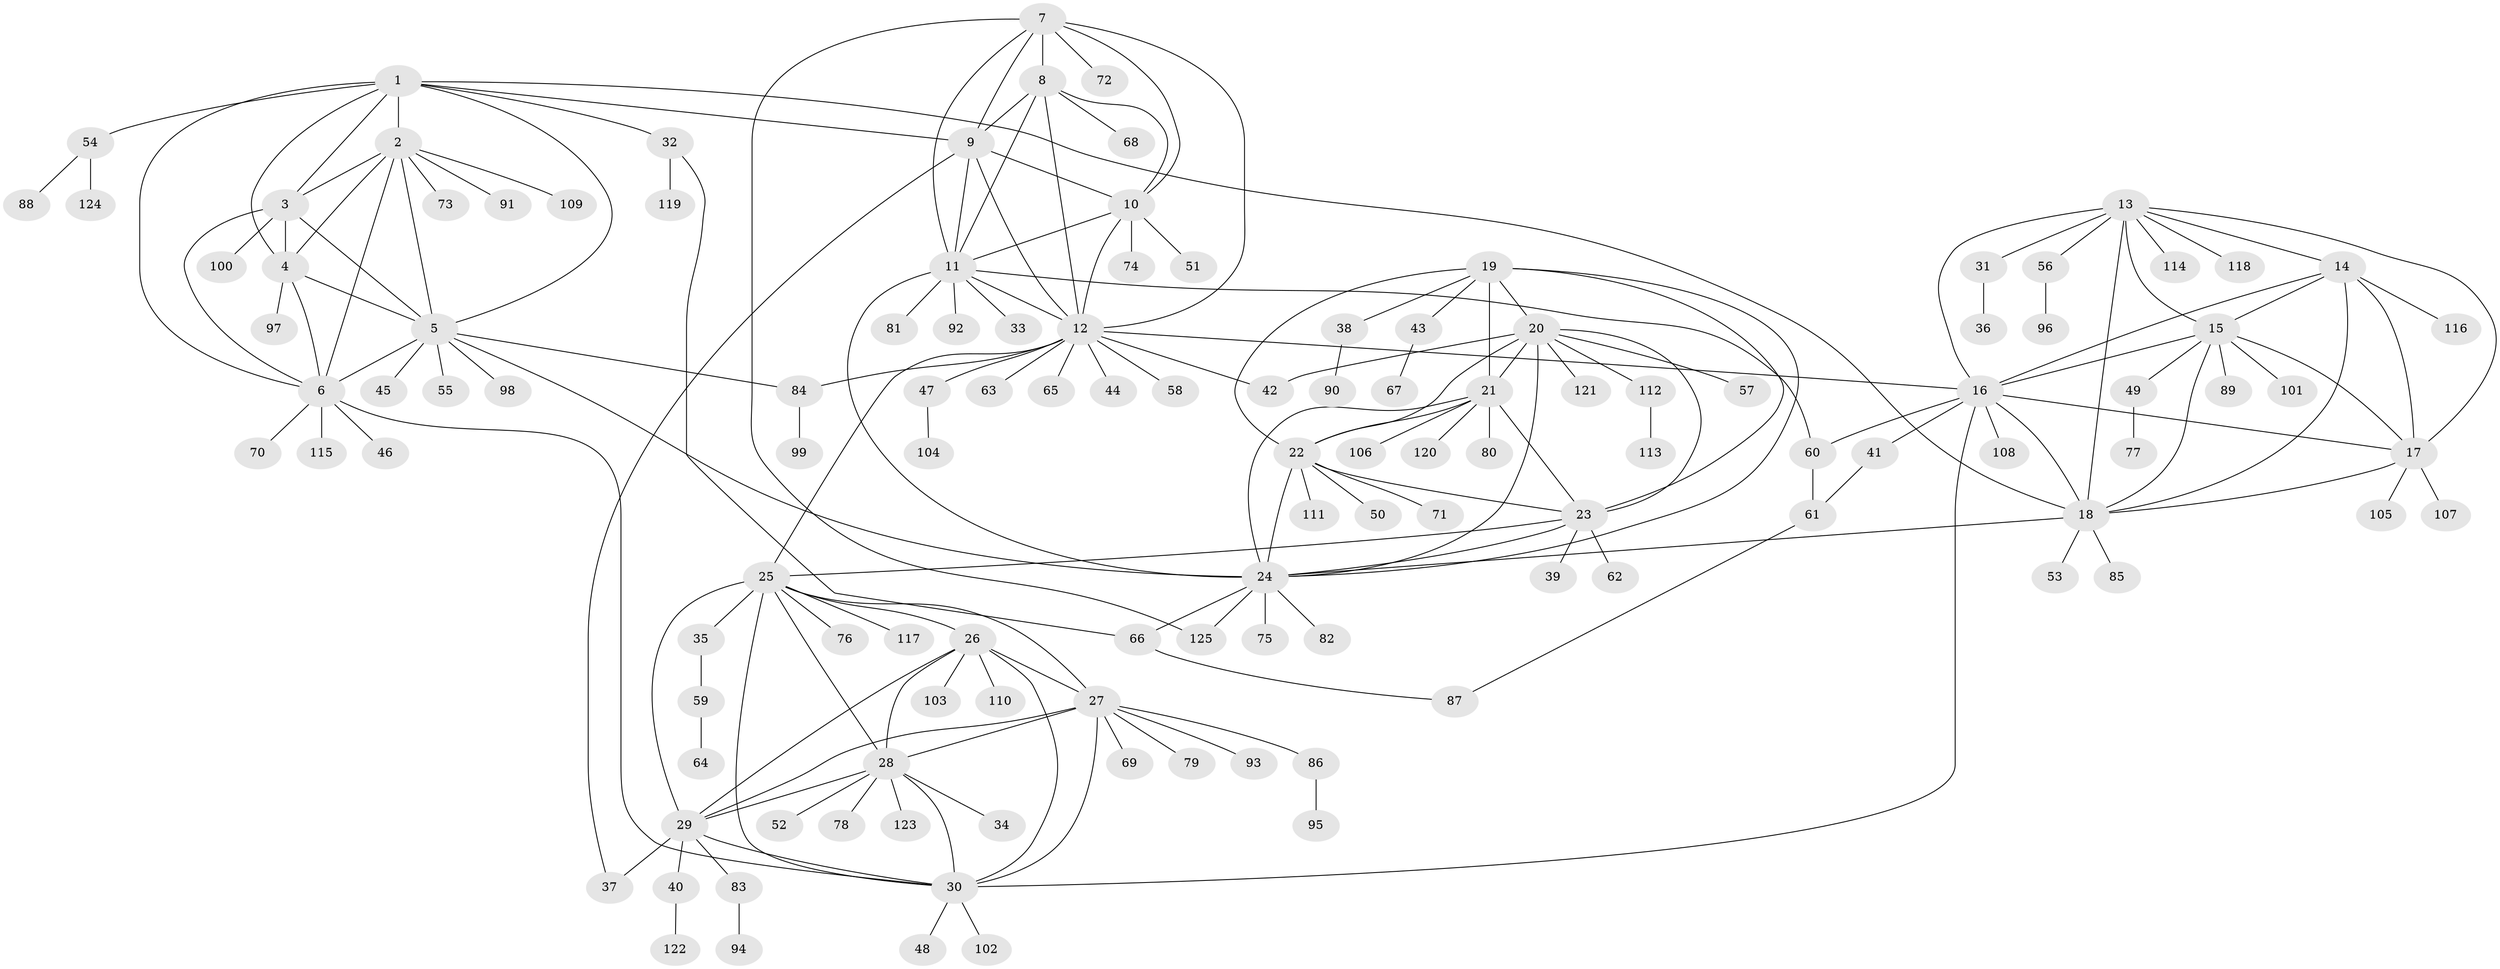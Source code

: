 // Generated by graph-tools (version 1.1) at 2025/02/03/09/25 03:02:43]
// undirected, 125 vertices, 188 edges
graph export_dot {
graph [start="1"]
  node [color=gray90,style=filled];
  1;
  2;
  3;
  4;
  5;
  6;
  7;
  8;
  9;
  10;
  11;
  12;
  13;
  14;
  15;
  16;
  17;
  18;
  19;
  20;
  21;
  22;
  23;
  24;
  25;
  26;
  27;
  28;
  29;
  30;
  31;
  32;
  33;
  34;
  35;
  36;
  37;
  38;
  39;
  40;
  41;
  42;
  43;
  44;
  45;
  46;
  47;
  48;
  49;
  50;
  51;
  52;
  53;
  54;
  55;
  56;
  57;
  58;
  59;
  60;
  61;
  62;
  63;
  64;
  65;
  66;
  67;
  68;
  69;
  70;
  71;
  72;
  73;
  74;
  75;
  76;
  77;
  78;
  79;
  80;
  81;
  82;
  83;
  84;
  85;
  86;
  87;
  88;
  89;
  90;
  91;
  92;
  93;
  94;
  95;
  96;
  97;
  98;
  99;
  100;
  101;
  102;
  103;
  104;
  105;
  106;
  107;
  108;
  109;
  110;
  111;
  112;
  113;
  114;
  115;
  116;
  117;
  118;
  119;
  120;
  121;
  122;
  123;
  124;
  125;
  1 -- 2;
  1 -- 3;
  1 -- 4;
  1 -- 5;
  1 -- 6;
  1 -- 9;
  1 -- 18;
  1 -- 32;
  1 -- 54;
  2 -- 3;
  2 -- 4;
  2 -- 5;
  2 -- 6;
  2 -- 73;
  2 -- 91;
  2 -- 109;
  3 -- 4;
  3 -- 5;
  3 -- 6;
  3 -- 100;
  4 -- 5;
  4 -- 6;
  4 -- 97;
  5 -- 6;
  5 -- 24;
  5 -- 45;
  5 -- 55;
  5 -- 84;
  5 -- 98;
  6 -- 30;
  6 -- 46;
  6 -- 70;
  6 -- 115;
  7 -- 8;
  7 -- 9;
  7 -- 10;
  7 -- 11;
  7 -- 12;
  7 -- 72;
  7 -- 125;
  8 -- 9;
  8 -- 10;
  8 -- 11;
  8 -- 12;
  8 -- 68;
  9 -- 10;
  9 -- 11;
  9 -- 12;
  9 -- 37;
  10 -- 11;
  10 -- 12;
  10 -- 51;
  10 -- 74;
  11 -- 12;
  11 -- 24;
  11 -- 33;
  11 -- 60;
  11 -- 81;
  11 -- 92;
  12 -- 16;
  12 -- 25;
  12 -- 42;
  12 -- 44;
  12 -- 47;
  12 -- 58;
  12 -- 63;
  12 -- 65;
  12 -- 84;
  13 -- 14;
  13 -- 15;
  13 -- 16;
  13 -- 17;
  13 -- 18;
  13 -- 31;
  13 -- 56;
  13 -- 114;
  13 -- 118;
  14 -- 15;
  14 -- 16;
  14 -- 17;
  14 -- 18;
  14 -- 116;
  15 -- 16;
  15 -- 17;
  15 -- 18;
  15 -- 49;
  15 -- 89;
  15 -- 101;
  16 -- 17;
  16 -- 18;
  16 -- 30;
  16 -- 41;
  16 -- 60;
  16 -- 108;
  17 -- 18;
  17 -- 105;
  17 -- 107;
  18 -- 24;
  18 -- 53;
  18 -- 85;
  19 -- 20;
  19 -- 21;
  19 -- 22;
  19 -- 23;
  19 -- 24;
  19 -- 38;
  19 -- 43;
  20 -- 21;
  20 -- 22;
  20 -- 23;
  20 -- 24;
  20 -- 42;
  20 -- 57;
  20 -- 112;
  20 -- 121;
  21 -- 22;
  21 -- 23;
  21 -- 24;
  21 -- 80;
  21 -- 106;
  21 -- 120;
  22 -- 23;
  22 -- 24;
  22 -- 50;
  22 -- 71;
  22 -- 111;
  23 -- 24;
  23 -- 25;
  23 -- 39;
  23 -- 62;
  24 -- 66;
  24 -- 75;
  24 -- 82;
  24 -- 125;
  25 -- 26;
  25 -- 27;
  25 -- 28;
  25 -- 29;
  25 -- 30;
  25 -- 35;
  25 -- 76;
  25 -- 117;
  26 -- 27;
  26 -- 28;
  26 -- 29;
  26 -- 30;
  26 -- 103;
  26 -- 110;
  27 -- 28;
  27 -- 29;
  27 -- 30;
  27 -- 69;
  27 -- 79;
  27 -- 86;
  27 -- 93;
  28 -- 29;
  28 -- 30;
  28 -- 34;
  28 -- 52;
  28 -- 78;
  28 -- 123;
  29 -- 30;
  29 -- 37;
  29 -- 40;
  29 -- 83;
  30 -- 48;
  30 -- 102;
  31 -- 36;
  32 -- 66;
  32 -- 119;
  35 -- 59;
  38 -- 90;
  40 -- 122;
  41 -- 61;
  43 -- 67;
  47 -- 104;
  49 -- 77;
  54 -- 88;
  54 -- 124;
  56 -- 96;
  59 -- 64;
  60 -- 61;
  61 -- 87;
  66 -- 87;
  83 -- 94;
  84 -- 99;
  86 -- 95;
  112 -- 113;
}

